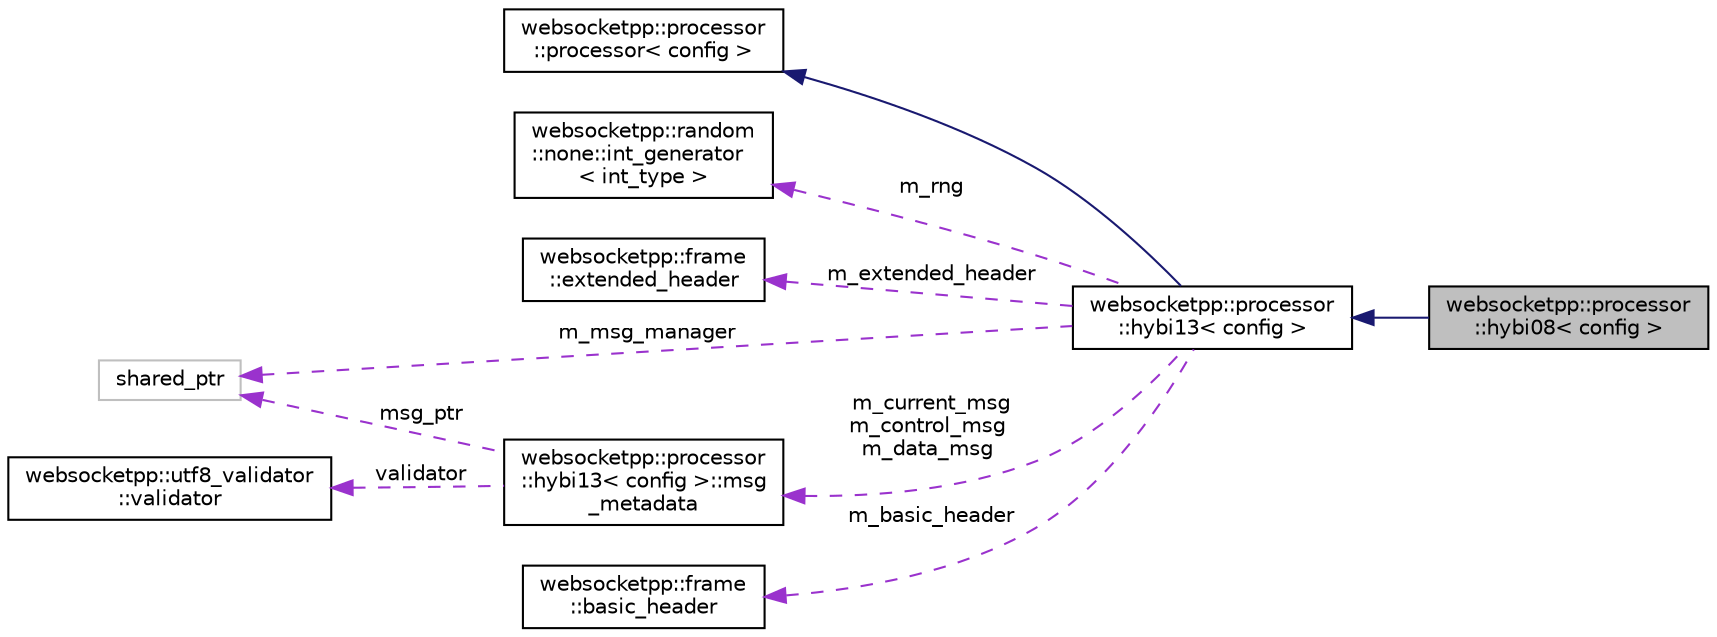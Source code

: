 digraph "websocketpp::processor::hybi08&lt; config &gt;"
{
  edge [fontname="Helvetica",fontsize="10",labelfontname="Helvetica",labelfontsize="10"];
  node [fontname="Helvetica",fontsize="10",shape=record];
  rankdir="LR";
  Node4 [label="websocketpp::processor\l::hybi08\< config \>",height=0.2,width=0.4,color="black", fillcolor="grey75", style="filled", fontcolor="black"];
  Node5 -> Node4 [dir="back",color="midnightblue",fontsize="10",style="solid"];
  Node5 [label="websocketpp::processor\l::hybi13\< config \>",height=0.2,width=0.4,color="black", fillcolor="white", style="filled",URL="$classwebsocketpp_1_1processor_1_1hybi13.html",tooltip="Processor for Hybi version 13 (RFC6455) "];
  Node6 -> Node5 [dir="back",color="midnightblue",fontsize="10",style="solid"];
  Node6 [label="websocketpp::processor\l::processor\< config \>",height=0.2,width=0.4,color="black", fillcolor="white", style="filled",URL="$classwebsocketpp_1_1processor_1_1processor.html",tooltip="WebSocket protocol processor abstract base class. "];
  Node7 -> Node5 [dir="back",color="darkorchid3",fontsize="10",style="dashed",label=" m_rng" ];
  Node7 [label="websocketpp::random\l::none::int_generator\l\< int_type \>",height=0.2,width=0.4,color="black", fillcolor="white", style="filled",URL="$classwebsocketpp_1_1random_1_1none_1_1int__generator.html",tooltip="Thread safe stub \"random\" integer generator. "];
  Node8 -> Node5 [dir="back",color="darkorchid3",fontsize="10",style="dashed",label=" m_extended_header" ];
  Node8 [label="websocketpp::frame\l::extended_header",height=0.2,width=0.4,color="black", fillcolor="white", style="filled",URL="$structwebsocketpp_1_1frame_1_1extended__header.html",tooltip="The variable size component of a WebSocket frame header. "];
  Node9 -> Node5 [dir="back",color="darkorchid3",fontsize="10",style="dashed",label=" m_msg_manager" ];
  Node9 [label="shared_ptr",height=0.2,width=0.4,color="grey75", fillcolor="white", style="filled"];
  Node10 -> Node5 [dir="back",color="darkorchid3",fontsize="10",style="dashed",label=" m_basic_header" ];
  Node10 [label="websocketpp::frame\l::basic_header",height=0.2,width=0.4,color="black", fillcolor="white", style="filled",URL="$structwebsocketpp_1_1frame_1_1basic__header.html",tooltip="The constant size component of a WebSocket frame header. "];
  Node11 -> Node5 [dir="back",color="darkorchid3",fontsize="10",style="dashed",label=" m_current_msg\nm_control_msg\nm_data_msg" ];
  Node11 [label="websocketpp::processor\l::hybi13\< config \>::msg\l_metadata",height=0.2,width=0.4,color="black", fillcolor="white", style="filled",URL="$structwebsocketpp_1_1processor_1_1hybi13_1_1msg__metadata.html"];
  Node9 -> Node11 [dir="back",color="darkorchid3",fontsize="10",style="dashed",label=" msg_ptr" ];
  Node12 -> Node11 [dir="back",color="darkorchid3",fontsize="10",style="dashed",label=" validator" ];
  Node12 [label="websocketpp::utf8_validator\l::validator",height=0.2,width=0.4,color="black", fillcolor="white", style="filled",URL="$classwebsocketpp_1_1utf8__validator_1_1validator.html",tooltip="Provides streaming UTF8 validation functionality. "];
}
